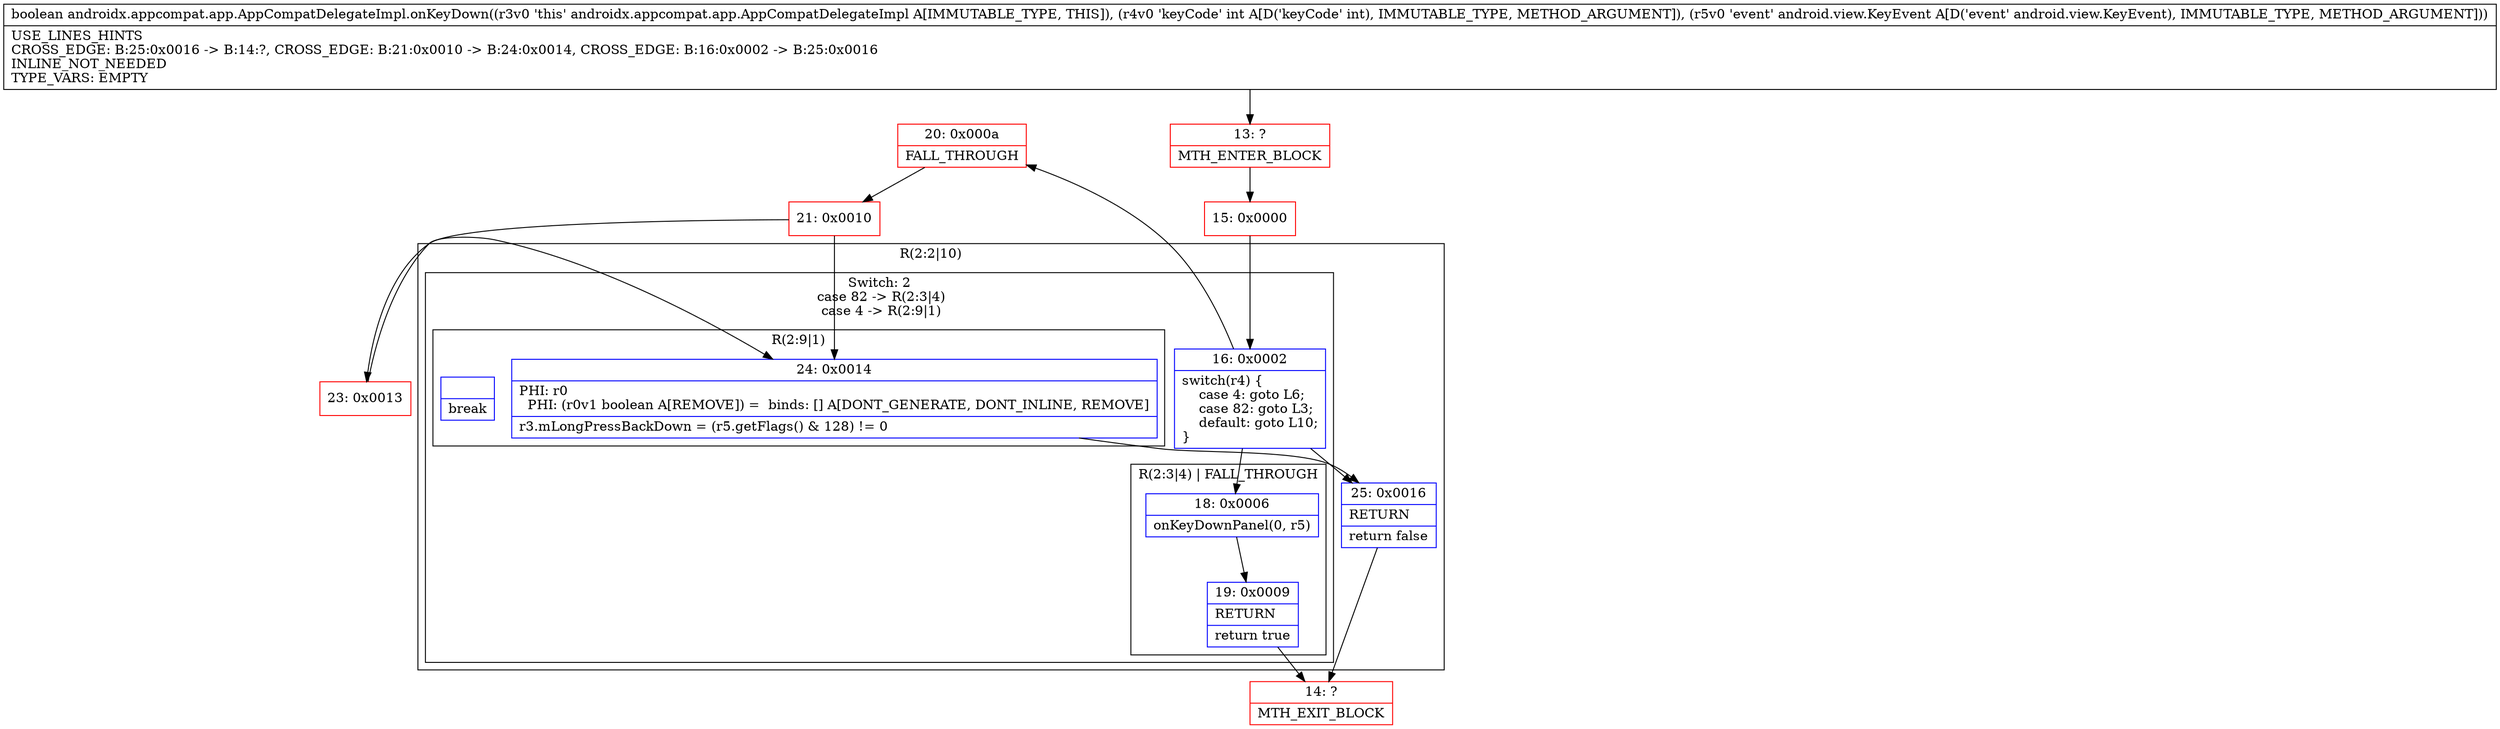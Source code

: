 digraph "CFG forandroidx.appcompat.app.AppCompatDelegateImpl.onKeyDown(ILandroid\/view\/KeyEvent;)Z" {
subgraph cluster_Region_915862358 {
label = "R(2:2|10)";
node [shape=record,color=blue];
subgraph cluster_SwitchRegion_277594078 {
label = "Switch: 2
 case 82 -> R(2:3|4)
 case 4 -> R(2:9|1)";
node [shape=record,color=blue];
Node_16 [shape=record,label="{16\:\ 0x0002|switch(r4) \{\l    case 4: goto L6;\l    case 82: goto L3;\l    default: goto L10;\l\}\l}"];
subgraph cluster_Region_1770244723 {
label = "R(2:3|4) | FALL_THROUGH\l";
node [shape=record,color=blue];
Node_18 [shape=record,label="{18\:\ 0x0006|onKeyDownPanel(0, r5)\l}"];
Node_19 [shape=record,label="{19\:\ 0x0009|RETURN\l|return true\l}"];
}
subgraph cluster_Region_2070125405 {
label = "R(2:9|1)";
node [shape=record,color=blue];
Node_24 [shape=record,label="{24\:\ 0x0014|PHI: r0 \l  PHI: (r0v1 boolean A[REMOVE]) =  binds: [] A[DONT_GENERATE, DONT_INLINE, REMOVE]\l|r3.mLongPressBackDown = (r5.getFlags() & 128) != 0\l}"];
Node_InsnContainer_2062474020 [shape=record,label="{|break\l}"];
}
}
Node_25 [shape=record,label="{25\:\ 0x0016|RETURN\l|return false\l}"];
}
Node_13 [shape=record,color=red,label="{13\:\ ?|MTH_ENTER_BLOCK\l}"];
Node_15 [shape=record,color=red,label="{15\:\ 0x0000}"];
Node_14 [shape=record,color=red,label="{14\:\ ?|MTH_EXIT_BLOCK\l}"];
Node_20 [shape=record,color=red,label="{20\:\ 0x000a|FALL_THROUGH\l}"];
Node_21 [shape=record,color=red,label="{21\:\ 0x0010}"];
Node_23 [shape=record,color=red,label="{23\:\ 0x0013}"];
MethodNode[shape=record,label="{boolean androidx.appcompat.app.AppCompatDelegateImpl.onKeyDown((r3v0 'this' androidx.appcompat.app.AppCompatDelegateImpl A[IMMUTABLE_TYPE, THIS]), (r4v0 'keyCode' int A[D('keyCode' int), IMMUTABLE_TYPE, METHOD_ARGUMENT]), (r5v0 'event' android.view.KeyEvent A[D('event' android.view.KeyEvent), IMMUTABLE_TYPE, METHOD_ARGUMENT]))  | USE_LINES_HINTS\lCROSS_EDGE: B:25:0x0016 \-\> B:14:?, CROSS_EDGE: B:21:0x0010 \-\> B:24:0x0014, CROSS_EDGE: B:16:0x0002 \-\> B:25:0x0016\lINLINE_NOT_NEEDED\lTYPE_VARS: EMPTY\l}"];
MethodNode -> Node_13;Node_16 -> Node_18;
Node_16 -> Node_20;
Node_16 -> Node_25;
Node_18 -> Node_19;
Node_19 -> Node_14;
Node_24 -> Node_25;
Node_25 -> Node_14;
Node_13 -> Node_15;
Node_15 -> Node_16;
Node_20 -> Node_21;
Node_21 -> Node_23;
Node_21 -> Node_24;
Node_23 -> Node_24;
}

